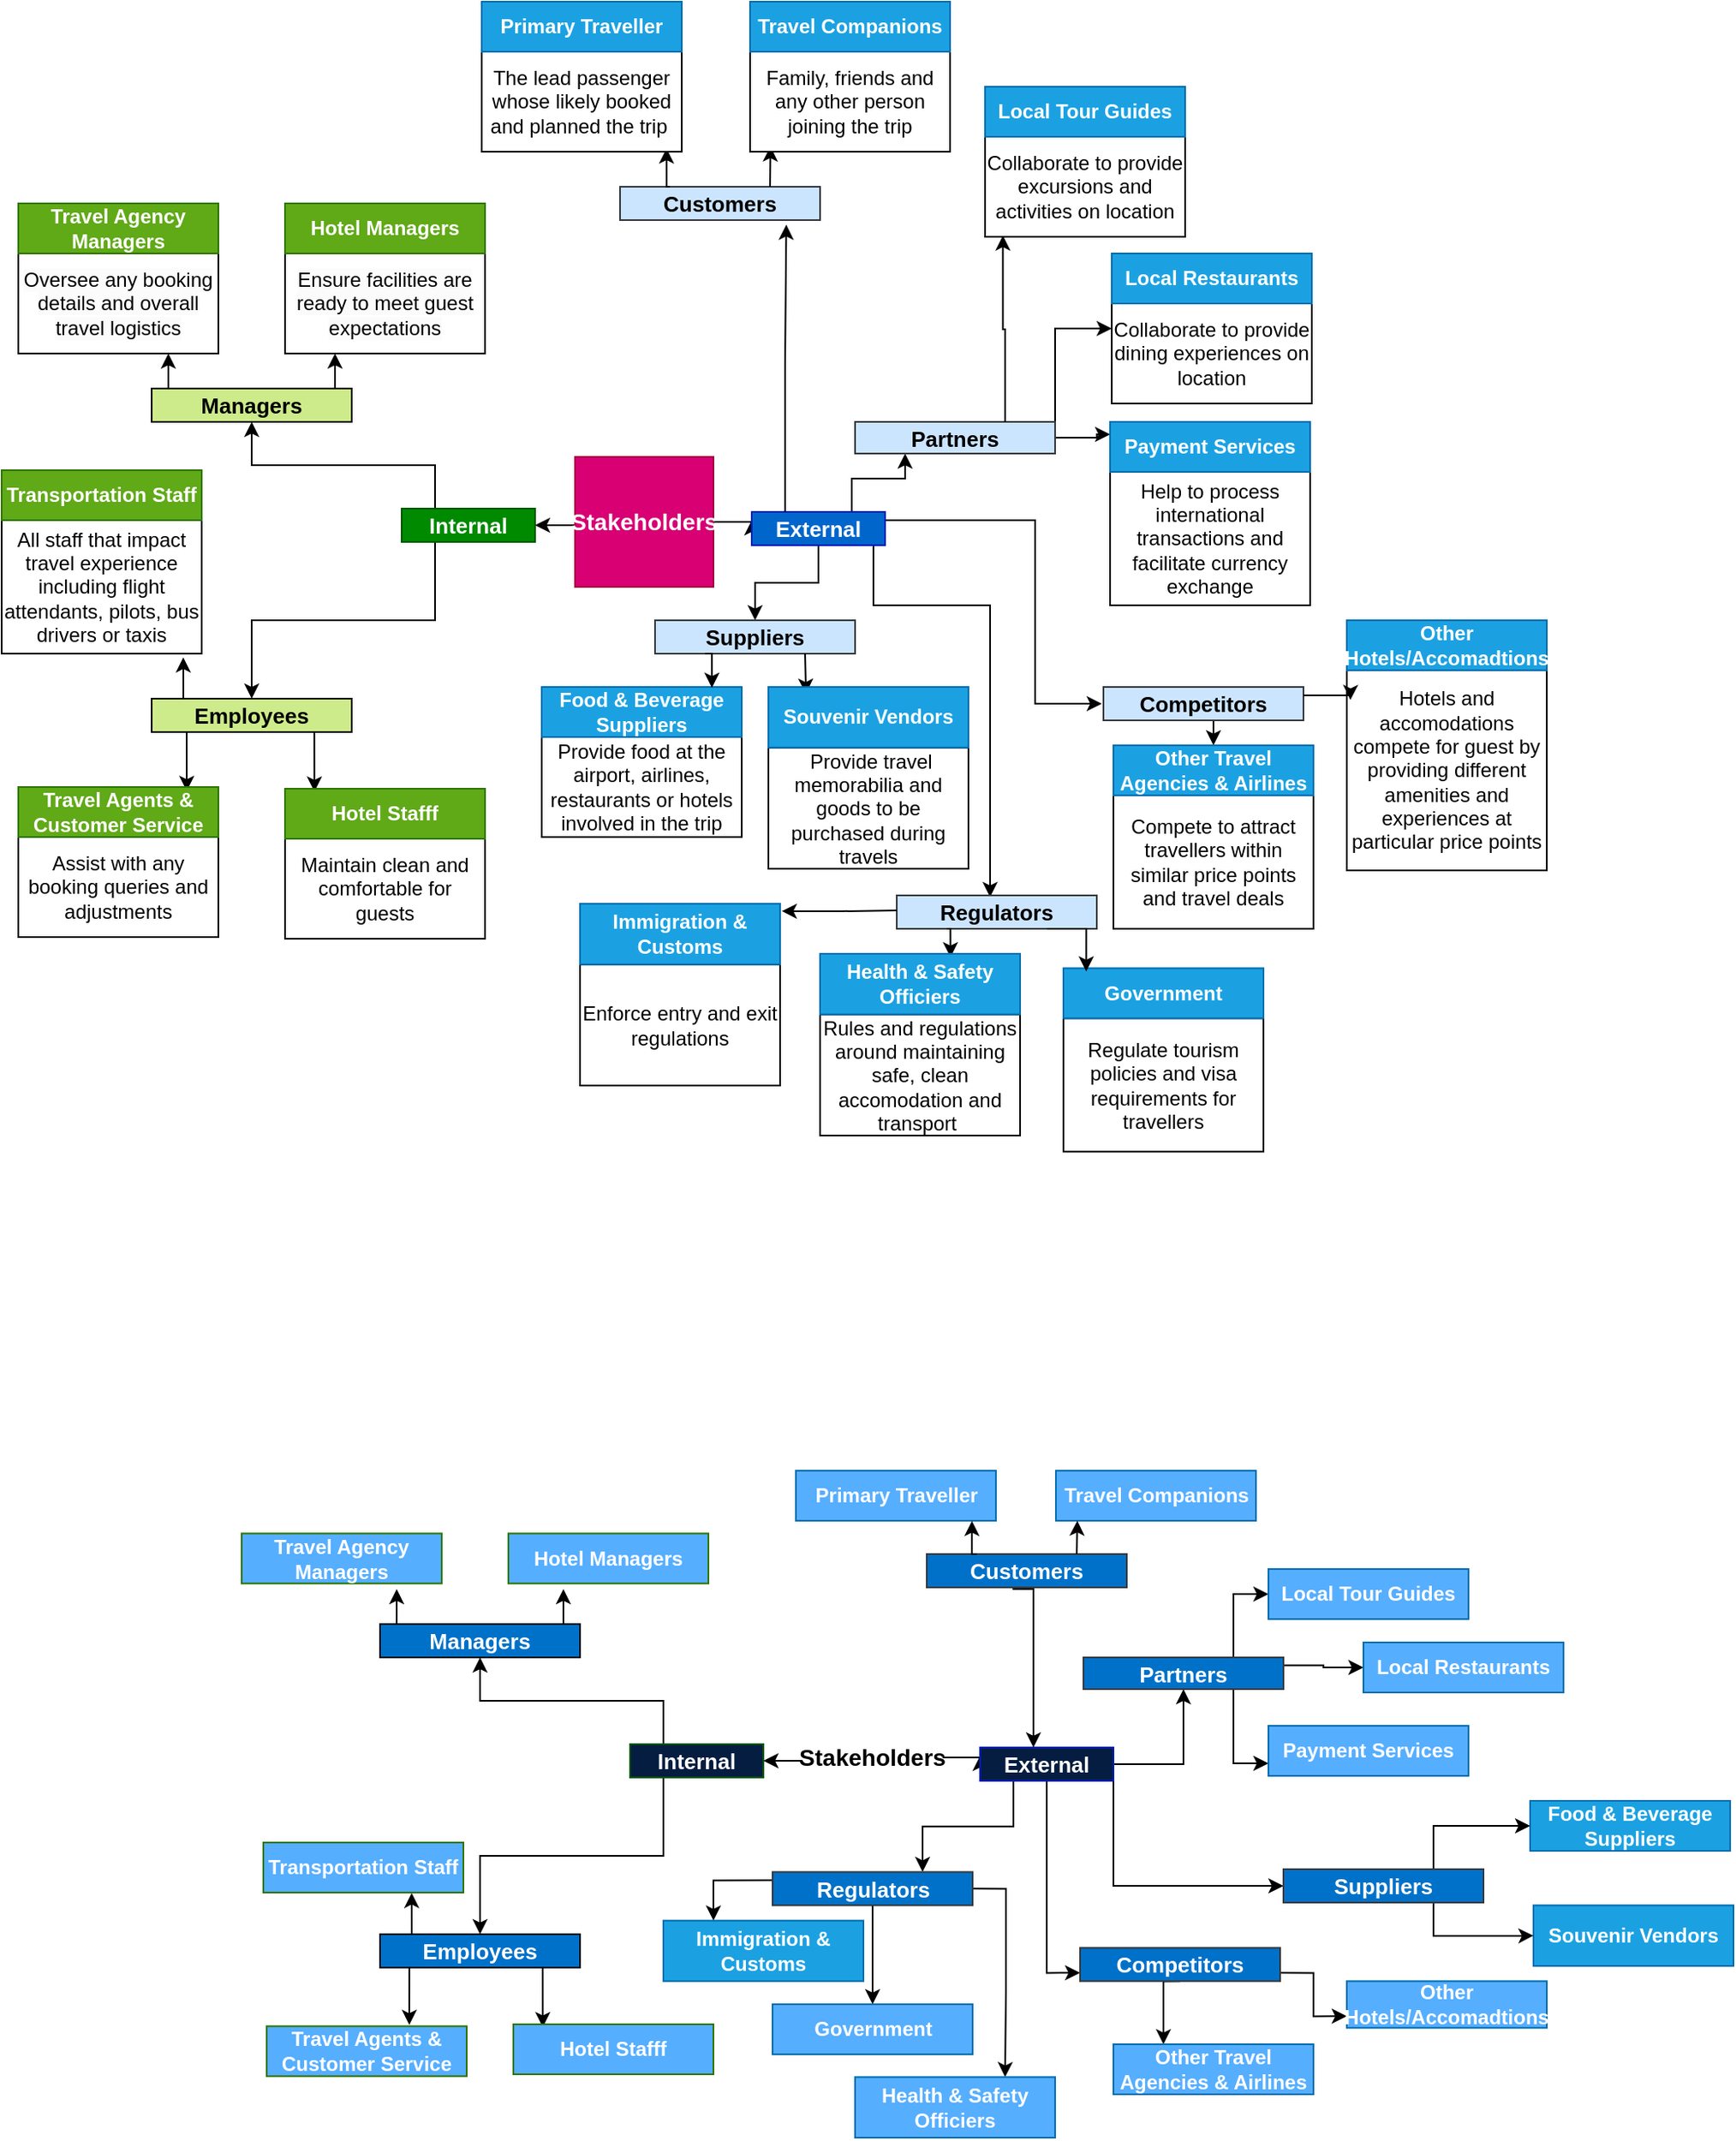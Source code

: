<mxfile version="24.8.4">
  <diagram name="Page-1" id="8YRi8dTUrMT8eqwdldPJ">
    <mxGraphModel dx="1556" dy="877" grid="1" gridSize="10" guides="1" tooltips="1" connect="1" arrows="1" fold="1" page="1" pageScale="1" pageWidth="827" pageHeight="1169" math="0" shadow="0">
      <root>
        <mxCell id="0" />
        <mxCell id="1" parent="0" />
        <mxCell id="P5GfA2-9DteR8ejn-4df-153" style="edgeStyle=orthogonalEdgeStyle;rounded=0;orthogonalLoop=1;jettySize=auto;html=1;exitX=1;exitY=0.5;exitDx=0;exitDy=0;entryX=0;entryY=0.25;entryDx=0;entryDy=0;" edge="1" parent="1" source="P5GfA2-9DteR8ejn-4df-7" target="P5GfA2-9DteR8ejn-4df-44">
          <mxGeometry relative="1" as="geometry" />
        </mxCell>
        <mxCell id="P5GfA2-9DteR8ejn-4df-155" style="edgeStyle=orthogonalEdgeStyle;rounded=0;orthogonalLoop=1;jettySize=auto;html=1;exitX=0;exitY=0.5;exitDx=0;exitDy=0;entryX=1;entryY=0.5;entryDx=0;entryDy=0;" edge="1" parent="1" target="P5GfA2-9DteR8ejn-4df-18">
          <mxGeometry relative="1" as="geometry">
            <mxPoint x="366.0" y="343" as="sourcePoint" />
            <mxPoint x="342" y="345" as="targetPoint" />
          </mxGeometry>
        </mxCell>
        <mxCell id="P5GfA2-9DteR8ejn-4df-7" value="&lt;font style=&quot;font-size: 14px;&quot; color=&quot;#ffffff&quot;&gt;Stakeholders&lt;/font&gt;" style="rounded=0;whiteSpace=wrap;html=1;fillColor=#d80073;fontStyle=1;fontColor=#ffffff;strokeColor=#A50040;" vertex="1" parent="1">
          <mxGeometry x="357" y="302" width="83" height="78" as="geometry" />
        </mxCell>
        <mxCell id="P5GfA2-9DteR8ejn-4df-8" value="&lt;meta charset=&quot;utf-8&quot;&gt;&lt;span style=&quot;color: rgb(0, 0, 0); font-family: Helvetica; font-size: 12px; font-style: normal; font-variant-ligatures: normal; font-variant-caps: normal; font-weight: 400; letter-spacing: normal; orphans: 2; text-align: left; text-indent: 0px; text-transform: none; widows: 2; word-spacing: 0px; -webkit-text-stroke-width: 0px; white-space: normal; background-color: rgb(251, 251, 251); text-decoration-thickness: initial; text-decoration-style: initial; text-decoration-color: initial; display: inline !important; float: none;&quot;&gt;Oversee any booking details and overall travel logistics&lt;/span&gt;" style="rounded=0;whiteSpace=wrap;html=1;" vertex="1" parent="1">
          <mxGeometry x="23" y="180" width="120" height="60" as="geometry" />
        </mxCell>
        <mxCell id="P5GfA2-9DteR8ejn-4df-16" style="edgeStyle=orthogonalEdgeStyle;rounded=0;orthogonalLoop=1;jettySize=auto;html=1;exitX=0.25;exitY=0;exitDx=0;exitDy=0;entryX=0.75;entryY=1;entryDx=0;entryDy=0;" edge="1" parent="1" source="P5GfA2-9DteR8ejn-4df-10" target="P5GfA2-9DteR8ejn-4df-8">
          <mxGeometry relative="1" as="geometry" />
        </mxCell>
        <mxCell id="P5GfA2-9DteR8ejn-4df-17" style="edgeStyle=orthogonalEdgeStyle;rounded=0;orthogonalLoop=1;jettySize=auto;html=1;exitX=0.75;exitY=0;exitDx=0;exitDy=0;entryX=0.25;entryY=1;entryDx=0;entryDy=0;" edge="1" parent="1" source="P5GfA2-9DteR8ejn-4df-10" target="P5GfA2-9DteR8ejn-4df-14">
          <mxGeometry relative="1" as="geometry" />
        </mxCell>
        <mxCell id="P5GfA2-9DteR8ejn-4df-19" style="edgeStyle=orthogonalEdgeStyle;rounded=0;orthogonalLoop=1;jettySize=auto;html=1;exitX=0.25;exitY=0;exitDx=0;exitDy=0;entryX=0.5;entryY=1;entryDx=0;entryDy=0;" edge="1" parent="1" source="P5GfA2-9DteR8ejn-4df-18" target="P5GfA2-9DteR8ejn-4df-10">
          <mxGeometry relative="1" as="geometry" />
        </mxCell>
        <mxCell id="P5GfA2-9DteR8ejn-4df-10" value="Managers" style="rounded=0;whiteSpace=wrap;html=1;fillColor=#cdeb8b;strokeColor=default;fontStyle=1;fontSize=13;" vertex="1" parent="1">
          <mxGeometry x="103" y="261" width="120" height="20" as="geometry" />
        </mxCell>
        <mxCell id="P5GfA2-9DteR8ejn-4df-14" value="&lt;span style=&quot;color: rgb(0, 0, 0); font-family: Helvetica; font-size: 12px; font-style: normal; font-variant-ligatures: normal; font-variant-caps: normal; font-weight: 400; letter-spacing: normal; orphans: 2; text-align: left; text-indent: 0px; text-transform: none; widows: 2; word-spacing: 0px; -webkit-text-stroke-width: 0px; white-space: normal; background-color: rgb(251, 251, 251); text-decoration-thickness: initial; text-decoration-style: initial; text-decoration-color: initial; display: inline !important; float: none;&quot;&gt;Ensure facilities are ready to meet guest expectations&lt;/span&gt;" style="rounded=0;whiteSpace=wrap;html=1;" vertex="1" parent="1">
          <mxGeometry x="183" y="180" width="120" height="60" as="geometry" />
        </mxCell>
        <mxCell id="P5GfA2-9DteR8ejn-4df-22" style="edgeStyle=orthogonalEdgeStyle;rounded=0;orthogonalLoop=1;jettySize=auto;html=1;exitX=0.25;exitY=1;exitDx=0;exitDy=0;entryX=0.5;entryY=0;entryDx=0;entryDy=0;" edge="1" parent="1" source="P5GfA2-9DteR8ejn-4df-18" target="P5GfA2-9DteR8ejn-4df-21">
          <mxGeometry relative="1" as="geometry" />
        </mxCell>
        <mxCell id="P5GfA2-9DteR8ejn-4df-18" value="Internal" style="rounded=0;whiteSpace=wrap;html=1;fillColor=#008a00;fontColor=#ffffff;strokeColor=#005700;fontStyle=1;fontSize=13;" vertex="1" parent="1">
          <mxGeometry x="253" y="333" width="80" height="20" as="geometry" />
        </mxCell>
        <mxCell id="P5GfA2-9DteR8ejn-4df-21" value="Employees" style="rounded=0;whiteSpace=wrap;html=1;fillColor=#cdeb8b;strokeColor=default;fontStyle=1;fontSize=13;" vertex="1" parent="1">
          <mxGeometry x="103" y="447" width="120" height="20" as="geometry" />
        </mxCell>
        <mxCell id="P5GfA2-9DteR8ejn-4df-23" value="&lt;span style=&quot;text-align: left;&quot;&gt;All staff that impact travel experience including flight attendants, pilots, bus drivers or taxis&lt;/span&gt;" style="rounded=0;whiteSpace=wrap;html=1;" vertex="1" parent="1">
          <mxGeometry x="13" y="340" width="120" height="80" as="geometry" />
        </mxCell>
        <mxCell id="P5GfA2-9DteR8ejn-4df-28" style="edgeStyle=orthogonalEdgeStyle;rounded=0;orthogonalLoop=1;jettySize=auto;html=1;exitX=0.25;exitY=0;exitDx=0;exitDy=0;entryX=0.908;entryY=1.028;entryDx=0;entryDy=0;entryPerimeter=0;" edge="1" parent="1" source="P5GfA2-9DteR8ejn-4df-21" target="P5GfA2-9DteR8ejn-4df-23">
          <mxGeometry relative="1" as="geometry" />
        </mxCell>
        <mxCell id="P5GfA2-9DteR8ejn-4df-42" style="edgeStyle=orthogonalEdgeStyle;rounded=0;orthogonalLoop=1;jettySize=auto;html=1;exitX=0.25;exitY=1;exitDx=0;exitDy=0;entryX=0.842;entryY=0.078;entryDx=0;entryDy=0;entryPerimeter=0;" edge="1" parent="1" source="P5GfA2-9DteR8ejn-4df-21" target="P5GfA2-9DteR8ejn-4df-31">
          <mxGeometry relative="1" as="geometry" />
        </mxCell>
        <mxCell id="P5GfA2-9DteR8ejn-4df-89" style="edgeStyle=orthogonalEdgeStyle;rounded=0;orthogonalLoop=1;jettySize=auto;html=1;exitX=0.5;exitY=1;exitDx=0;exitDy=0;entryX=0.5;entryY=0;entryDx=0;entryDy=0;" edge="1" parent="1" source="P5GfA2-9DteR8ejn-4df-44" target="P5GfA2-9DteR8ejn-4df-88">
          <mxGeometry relative="1" as="geometry" />
        </mxCell>
        <mxCell id="P5GfA2-9DteR8ejn-4df-117" style="edgeStyle=orthogonalEdgeStyle;rounded=0;orthogonalLoop=1;jettySize=auto;html=1;exitX=1;exitY=1;exitDx=0;exitDy=0;entryX=0.5;entryY=0;entryDx=0;entryDy=0;" edge="1" parent="1" source="P5GfA2-9DteR8ejn-4df-44">
          <mxGeometry relative="1" as="geometry">
            <mxPoint x="536.0" y="346" as="sourcePoint" />
            <mxPoint x="606.0" y="566" as="targetPoint" />
            <Array as="points">
              <mxPoint x="536" y="355" />
              <mxPoint x="536" y="391" />
              <mxPoint x="606" y="391" />
            </Array>
          </mxGeometry>
        </mxCell>
        <mxCell id="P5GfA2-9DteR8ejn-4df-122" style="edgeStyle=orthogonalEdgeStyle;rounded=0;orthogonalLoop=1;jettySize=auto;html=1;exitX=1;exitY=0.25;exitDx=0;exitDy=0;entryX=0;entryY=0.5;entryDx=0;entryDy=0;" edge="1" parent="1" source="P5GfA2-9DteR8ejn-4df-44">
          <mxGeometry relative="1" as="geometry">
            <mxPoint x="673" y="450" as="targetPoint" />
            <Array as="points">
              <mxPoint x="633" y="340" />
              <mxPoint x="633" y="450" />
            </Array>
          </mxGeometry>
        </mxCell>
        <mxCell id="P5GfA2-9DteR8ejn-4df-137" style="edgeStyle=orthogonalEdgeStyle;rounded=0;orthogonalLoop=1;jettySize=auto;html=1;exitX=0.75;exitY=0;exitDx=0;exitDy=0;entryX=0.25;entryY=1;entryDx=0;entryDy=0;" edge="1" parent="1" source="P5GfA2-9DteR8ejn-4df-44" target="P5GfA2-9DteR8ejn-4df-48">
          <mxGeometry relative="1" as="geometry" />
        </mxCell>
        <mxCell id="P5GfA2-9DteR8ejn-4df-44" value="&lt;b&gt;External&lt;/b&gt;" style="rounded=0;whiteSpace=wrap;html=1;fillColor=#0066CC;fontColor=#ffffff;strokeColor=#001DBC;fontSize=13;" vertex="1" parent="1">
          <mxGeometry x="463" y="335" width="80" height="20" as="geometry" />
        </mxCell>
        <mxCell id="P5GfA2-9DteR8ejn-4df-45" value="Customers" style="rounded=0;whiteSpace=wrap;html=1;fillColor=#cce5ff;strokeColor=#36393d;fontStyle=1;fontSize=13;" vertex="1" parent="1">
          <mxGeometry x="384" y="140" width="120" height="20" as="geometry" />
        </mxCell>
        <mxCell id="P5GfA2-9DteR8ejn-4df-46" style="edgeStyle=orthogonalEdgeStyle;rounded=0;orthogonalLoop=1;jettySize=auto;html=1;exitX=0.75;exitY=1;exitDx=0;exitDy=0;entryX=0.147;entryY=0.057;entryDx=0;entryDy=0;entryPerimeter=0;" edge="1" parent="1" source="P5GfA2-9DteR8ejn-4df-21" target="P5GfA2-9DteR8ejn-4df-41">
          <mxGeometry relative="1" as="geometry" />
        </mxCell>
        <mxCell id="P5GfA2-9DteR8ejn-4df-139" style="edgeStyle=orthogonalEdgeStyle;rounded=0;orthogonalLoop=1;jettySize=auto;html=1;exitX=1;exitY=0;exitDx=0;exitDy=0;entryX=0;entryY=0.25;entryDx=0;entryDy=0;" edge="1" parent="1" source="P5GfA2-9DteR8ejn-4df-48" target="P5GfA2-9DteR8ejn-4df-69">
          <mxGeometry relative="1" as="geometry" />
        </mxCell>
        <mxCell id="P5GfA2-9DteR8ejn-4df-143" style="edgeStyle=orthogonalEdgeStyle;rounded=0;orthogonalLoop=1;jettySize=auto;html=1;exitX=1;exitY=0.5;exitDx=0;exitDy=0;entryX=0;entryY=0.25;entryDx=0;entryDy=0;" edge="1" parent="1" source="P5GfA2-9DteR8ejn-4df-48" target="P5GfA2-9DteR8ejn-4df-73">
          <mxGeometry relative="1" as="geometry">
            <Array as="points">
              <mxPoint x="670" y="291" />
              <mxPoint x="670" y="288" />
            </Array>
          </mxGeometry>
        </mxCell>
        <mxCell id="P5GfA2-9DteR8ejn-4df-48" value="Partners" style="rounded=0;whiteSpace=wrap;html=1;fillColor=#cce5ff;strokeColor=#36393d;fontStyle=1;fontSize=13;" vertex="1" parent="1">
          <mxGeometry x="525" y="281" width="120" height="19" as="geometry" />
        </mxCell>
        <mxCell id="P5GfA2-9DteR8ejn-4df-60" style="edgeStyle=orthogonalEdgeStyle;rounded=0;orthogonalLoop=1;jettySize=auto;html=1;exitX=0.25;exitY=0;exitDx=0;exitDy=0;entryX=0.924;entryY=0.967;entryDx=0;entryDy=0;entryPerimeter=0;" edge="1" parent="1" source="P5GfA2-9DteR8ejn-4df-45" target="P5GfA2-9DteR8ejn-4df-50">
          <mxGeometry relative="1" as="geometry" />
        </mxCell>
        <mxCell id="P5GfA2-9DteR8ejn-4df-62" style="edgeStyle=orthogonalEdgeStyle;rounded=0;orthogonalLoop=1;jettySize=auto;html=1;exitX=0.75;exitY=0;exitDx=0;exitDy=0;entryX=0.102;entryY=0.947;entryDx=0;entryDy=0;entryPerimeter=0;" edge="1" parent="1" source="P5GfA2-9DteR8ejn-4df-45" target="P5GfA2-9DteR8ejn-4df-58">
          <mxGeometry relative="1" as="geometry" />
        </mxCell>
        <mxCell id="P5GfA2-9DteR8ejn-4df-72" value="&lt;div style=&quot;&quot;&gt;&lt;span style=&quot;text-align: left;&quot;&gt;Help to process international transactions and facilitate currency exchange&lt;/span&gt;&lt;br&gt;&lt;/div&gt;" style="rounded=0;whiteSpace=wrap;html=1;align=center;" vertex="1" parent="1">
          <mxGeometry x="678" y="311" width="120" height="80" as="geometry" />
        </mxCell>
        <mxCell id="P5GfA2-9DteR8ejn-4df-73" value="&lt;div style=&quot;&quot;&gt;Payment Services&lt;/div&gt;" style="rounded=0;whiteSpace=wrap;html=1;align=center;fillColor=#1ba1e2;fontColor=#ffffff;strokeColor=#006EAF;fontStyle=1" vertex="1" parent="1">
          <mxGeometry x="678" y="281" width="120" height="30" as="geometry" />
        </mxCell>
        <mxCell id="P5GfA2-9DteR8ejn-4df-86" style="edgeStyle=orthogonalEdgeStyle;rounded=0;orthogonalLoop=1;jettySize=auto;html=1;exitX=0.25;exitY=0;exitDx=0;exitDy=0;entryX=0.831;entryY=1.139;entryDx=0;entryDy=0;entryPerimeter=0;" edge="1" parent="1" source="P5GfA2-9DteR8ejn-4df-44" target="P5GfA2-9DteR8ejn-4df-45">
          <mxGeometry relative="1" as="geometry" />
        </mxCell>
        <mxCell id="P5GfA2-9DteR8ejn-4df-88" value="Suppliers" style="rounded=0;whiteSpace=wrap;html=1;fillColor=#cce5ff;strokeColor=#36393d;fontStyle=1;fontSize=13;" vertex="1" parent="1">
          <mxGeometry x="405" y="400" width="120" height="20" as="geometry" />
        </mxCell>
        <mxCell id="P5GfA2-9DteR8ejn-4df-100" value="Regulators" style="rounded=0;whiteSpace=wrap;html=1;fillColor=#cce5ff;strokeColor=#36393d;fontStyle=1;fontSize=13;" vertex="1" parent="1">
          <mxGeometry x="550" y="565" width="120" height="20" as="geometry" />
        </mxCell>
        <mxCell id="P5GfA2-9DteR8ejn-4df-91" value="&lt;div style=&quot;&quot;&gt;&lt;span style=&quot;text-align: left;&quot;&gt;Provide food at the airport, airlines, restaurants or hotels involved in the trip&lt;/span&gt;&lt;br&gt;&lt;/div&gt;" style="rounded=0;whiteSpace=wrap;html=1;align=center;" vertex="1" parent="1">
          <mxGeometry x="337" y="470" width="120" height="60" as="geometry" />
        </mxCell>
        <mxCell id="P5GfA2-9DteR8ejn-4df-92" value="&lt;div style=&quot;&quot;&gt;Food &amp;amp; Beverage Suppliers&lt;/div&gt;" style="rounded=0;whiteSpace=wrap;html=1;align=center;fillColor=#1ba1e2;fontColor=#ffffff;strokeColor=#006EAF;fontStyle=1" vertex="1" parent="1">
          <mxGeometry x="337" y="440" width="120" height="30" as="geometry" />
        </mxCell>
        <mxCell id="P5GfA2-9DteR8ejn-4df-114" style="edgeStyle=orthogonalEdgeStyle;rounded=0;orthogonalLoop=1;jettySize=auto;html=1;exitX=0.75;exitY=1;exitDx=0;exitDy=0;entryX=0.188;entryY=0.111;entryDx=0;entryDy=0;entryPerimeter=0;" edge="1" parent="1" source="P5GfA2-9DteR8ejn-4df-88" target="P5GfA2-9DteR8ejn-4df-97">
          <mxGeometry relative="1" as="geometry" />
        </mxCell>
        <mxCell id="P5GfA2-9DteR8ejn-4df-115" style="edgeStyle=orthogonalEdgeStyle;rounded=0;orthogonalLoop=1;jettySize=auto;html=1;exitX=0.25;exitY=1;exitDx=0;exitDy=0;entryX=0.851;entryY=0.016;entryDx=0;entryDy=0;entryPerimeter=0;" edge="1" parent="1" source="P5GfA2-9DteR8ejn-4df-88" target="P5GfA2-9DteR8ejn-4df-92">
          <mxGeometry relative="1" as="geometry" />
        </mxCell>
        <mxCell id="P5GfA2-9DteR8ejn-4df-146" style="edgeStyle=orthogonalEdgeStyle;rounded=0;orthogonalLoop=1;jettySize=auto;html=1;exitX=0.5;exitY=1;exitDx=0;exitDy=0;entryX=0.5;entryY=0;entryDx=0;entryDy=0;" edge="1" parent="1" source="P5GfA2-9DteR8ejn-4df-119" target="P5GfA2-9DteR8ejn-4df-131">
          <mxGeometry relative="1" as="geometry" />
        </mxCell>
        <mxCell id="P5GfA2-9DteR8ejn-4df-119" value="Competitors" style="rounded=0;whiteSpace=wrap;html=1;fillColor=#cce5ff;strokeColor=#36393d;fontStyle=1;fontSize=13;" vertex="1" parent="1">
          <mxGeometry x="674" y="440" width="120" height="20" as="geometry" />
        </mxCell>
        <mxCell id="P5GfA2-9DteR8ejn-4df-128" value="Hotels and accomodations compete for guest by providing different amenities and experiences at particular price points" style="rounded=0;whiteSpace=wrap;html=1;align=center;" vertex="1" parent="1">
          <mxGeometry x="820" y="430" width="120" height="120" as="geometry" />
        </mxCell>
        <mxCell id="P5GfA2-9DteR8ejn-4df-129" value="&lt;div style=&quot;&quot;&gt;Other Hotels/Accomadtions&lt;/div&gt;" style="rounded=0;whiteSpace=wrap;html=1;align=center;fillColor=#1ba1e2;fontColor=#ffffff;strokeColor=#006EAF;fontStyle=1" vertex="1" parent="1">
          <mxGeometry x="820" y="400" width="120" height="30" as="geometry" />
        </mxCell>
        <mxCell id="P5GfA2-9DteR8ejn-4df-133" value="&lt;div style=&quot;&quot;&gt;&lt;span style=&quot;text-align: left;&quot;&gt;Regulate tourism policies and visa requirements for travellers&lt;/span&gt;&lt;br&gt;&lt;/div&gt;" style="rounded=0;whiteSpace=wrap;html=1;align=center;" vertex="1" parent="1">
          <mxGeometry x="650" y="638.67" width="120" height="80" as="geometry" />
        </mxCell>
        <mxCell id="P5GfA2-9DteR8ejn-4df-134" value="&lt;div style=&quot;&quot;&gt;Government&lt;/div&gt;" style="rounded=0;whiteSpace=wrap;html=1;align=center;fillColor=#1ba1e2;fontColor=#ffffff;strokeColor=#006EAF;fontStyle=1" vertex="1" parent="1">
          <mxGeometry x="650" y="608.67" width="120" height="30" as="geometry" />
        </mxCell>
        <mxCell id="P5GfA2-9DteR8ejn-4df-138" style="edgeStyle=orthogonalEdgeStyle;rounded=0;orthogonalLoop=1;jettySize=auto;html=1;exitX=0.75;exitY=0;exitDx=0;exitDy=0;entryX=0.089;entryY=0.987;entryDx=0;entryDy=0;entryPerimeter=0;" edge="1" parent="1" source="P5GfA2-9DteR8ejn-4df-48" target="P5GfA2-9DteR8ejn-4df-66">
          <mxGeometry relative="1" as="geometry" />
        </mxCell>
        <mxCell id="P5GfA2-9DteR8ejn-4df-145" style="edgeStyle=orthogonalEdgeStyle;rounded=0;orthogonalLoop=1;jettySize=auto;html=1;exitX=1;exitY=0.25;exitDx=0;exitDy=0;entryX=0.018;entryY=0.148;entryDx=0;entryDy=0;entryPerimeter=0;" edge="1" parent="1" source="P5GfA2-9DteR8ejn-4df-119" target="P5GfA2-9DteR8ejn-4df-128">
          <mxGeometry relative="1" as="geometry" />
        </mxCell>
        <mxCell id="P5GfA2-9DteR8ejn-4df-147" style="edgeStyle=orthogonalEdgeStyle;rounded=0;orthogonalLoop=1;jettySize=auto;html=1;exitX=0.25;exitY=1;exitDx=0;exitDy=0;entryX=0.652;entryY=0.057;entryDx=0;entryDy=0;entryPerimeter=0;" edge="1" parent="1" source="P5GfA2-9DteR8ejn-4df-100" target="P5GfA2-9DteR8ejn-4df-110">
          <mxGeometry relative="1" as="geometry" />
        </mxCell>
        <mxCell id="P5GfA2-9DteR8ejn-4df-148" style="edgeStyle=orthogonalEdgeStyle;rounded=0;orthogonalLoop=1;jettySize=auto;html=1;entryX=0.917;entryY=0.122;entryDx=0;entryDy=0;entryPerimeter=0;" edge="1" parent="1">
          <mxGeometry relative="1" as="geometry">
            <mxPoint x="550" y="574" as="sourcePoint" />
            <mxPoint x="481.04" y="574.433" as="targetPoint" />
          </mxGeometry>
        </mxCell>
        <mxCell id="P5GfA2-9DteR8ejn-4df-149" style="edgeStyle=orthogonalEdgeStyle;rounded=0;orthogonalLoop=1;jettySize=auto;html=1;exitX=0.75;exitY=1;exitDx=0;exitDy=0;entryX=0.114;entryY=0.065;entryDx=0;entryDy=0;entryPerimeter=0;" edge="1" parent="1" source="P5GfA2-9DteR8ejn-4df-100" target="P5GfA2-9DteR8ejn-4df-134">
          <mxGeometry relative="1" as="geometry" />
        </mxCell>
        <mxCell id="P5GfA2-9DteR8ejn-4df-152" value="" style="group;movable=1;resizable=1;rotatable=1;deletable=1;editable=1;locked=0;connectable=1;" vertex="1" connectable="0" parent="1">
          <mxGeometry x="13" y="150" width="290" height="440" as="geometry" />
        </mxCell>
        <mxCell id="P5GfA2-9DteR8ejn-4df-12" value="&lt;span style=&quot;text-align: left;&quot;&gt;Travel Agency Managers&lt;/span&gt;" style="rounded=0;whiteSpace=wrap;html=1;fillColor=#60a917;fontColor=#ffffff;strokeColor=#2D7600;fontStyle=1" vertex="1" parent="P5GfA2-9DteR8ejn-4df-152">
          <mxGeometry x="10" width="120" height="30" as="geometry" />
        </mxCell>
        <mxCell id="P5GfA2-9DteR8ejn-4df-15" value="Hotel Managers" style="rounded=0;whiteSpace=wrap;html=1;fillColor=#60a917;fontColor=#ffffff;strokeColor=#2D7600;fontStyle=1" vertex="1" parent="P5GfA2-9DteR8ejn-4df-152">
          <mxGeometry x="170" width="120" height="30" as="geometry" />
        </mxCell>
        <mxCell id="P5GfA2-9DteR8ejn-4df-24" value="&lt;div style=&quot;text-align: left;&quot;&gt;Transportation Staff&lt;/div&gt;" style="rounded=0;whiteSpace=wrap;html=1;fillColor=#60a917;fontColor=#ffffff;strokeColor=#2D7600;fontStyle=1" vertex="1" parent="P5GfA2-9DteR8ejn-4df-152">
          <mxGeometry y="160" width="120" height="30" as="geometry" />
        </mxCell>
        <mxCell id="P5GfA2-9DteR8ejn-4df-38" value="" style="group;fontStyle=1" vertex="1" connectable="0" parent="P5GfA2-9DteR8ejn-4df-152">
          <mxGeometry x="10" y="350" width="120" height="90" as="geometry" />
        </mxCell>
        <mxCell id="P5GfA2-9DteR8ejn-4df-30" value="&lt;span style=&quot;text-align: left;&quot;&gt;Assist with any booking queries and adjustments&lt;/span&gt;" style="rounded=0;whiteSpace=wrap;html=1;" vertex="1" parent="P5GfA2-9DteR8ejn-4df-38">
          <mxGeometry y="30" width="120" height="60" as="geometry" />
        </mxCell>
        <mxCell id="P5GfA2-9DteR8ejn-4df-31" value="&lt;div style=&quot;&quot;&gt;Travel Agents &amp;amp; Customer Service&lt;/div&gt;" style="rounded=0;whiteSpace=wrap;html=1;align=center;fillColor=#60a917;fontColor=#ffffff;strokeColor=#2D7600;fontStyle=1" vertex="1" parent="P5GfA2-9DteR8ejn-4df-38">
          <mxGeometry width="120" height="30" as="geometry" />
        </mxCell>
        <mxCell id="P5GfA2-9DteR8ejn-4df-50" value="&lt;div style=&quot;&quot;&gt;&lt;span style=&quot;background-color: initial; font-size: 12px;&quot;&gt;The lead passenger whose likely booked and planned the trip&amp;nbsp;&lt;/span&gt;&lt;/div&gt;" style="rounded=0;whiteSpace=wrap;html=1;align=center;" vertex="1" parent="1">
          <mxGeometry x="301" y="59" width="120" height="60" as="geometry" />
        </mxCell>
        <mxCell id="P5GfA2-9DteR8ejn-4df-51" value="&lt;div style=&quot;&quot;&gt;Primary Traveller&lt;/div&gt;" style="rounded=0;whiteSpace=wrap;html=1;align=center;fillColor=#1ba1e2;fontColor=#ffffff;strokeColor=#006EAF;fontStyle=1" vertex="1" parent="1">
          <mxGeometry x="301" y="29" width="120" height="30" as="geometry" />
        </mxCell>
        <mxCell id="P5GfA2-9DteR8ejn-4df-58" value="&lt;div style=&quot;&quot;&gt;&lt;span style=&quot;background-color: initial; font-size: 12px;&quot;&gt;Family, friends and any other person joining the trip&lt;/span&gt;&lt;/div&gt;" style="rounded=0;whiteSpace=wrap;html=1;align=center;" vertex="1" parent="1">
          <mxGeometry x="462" y="59" width="120" height="60" as="geometry" />
        </mxCell>
        <mxCell id="P5GfA2-9DteR8ejn-4df-59" value="&lt;div style=&quot;&quot;&gt;Travel Companions&lt;/div&gt;" style="rounded=0;whiteSpace=wrap;html=1;align=center;fillColor=#1ba1e2;fontColor=#ffffff;strokeColor=#006EAF;fontStyle=1" vertex="1" parent="1">
          <mxGeometry x="462" y="29" width="120" height="30" as="geometry" />
        </mxCell>
        <mxCell id="P5GfA2-9DteR8ejn-4df-66" value="&lt;div style=&quot;&quot;&gt;&lt;span style=&quot;text-align: left;&quot;&gt;Collaborate to provide excursions and activities on location&lt;/span&gt;&lt;br&gt;&lt;/div&gt;" style="rounded=0;whiteSpace=wrap;html=1;align=center;" vertex="1" parent="1">
          <mxGeometry x="603" y="110" width="120" height="60" as="geometry" />
        </mxCell>
        <mxCell id="P5GfA2-9DteR8ejn-4df-67" value="&lt;div style=&quot;&quot;&gt;Local Tour Guides&lt;/div&gt;" style="rounded=0;whiteSpace=wrap;html=1;align=center;fillColor=#1ba1e2;fontColor=#ffffff;strokeColor=#006EAF;fontStyle=1" vertex="1" parent="1">
          <mxGeometry x="603" y="80" width="120" height="30" as="geometry" />
        </mxCell>
        <mxCell id="P5GfA2-9DteR8ejn-4df-69" value="&lt;div style=&quot;&quot;&gt;&lt;span style=&quot;text-align: left;&quot;&gt;Collaborate to provide dining experiences on location&lt;/span&gt;&lt;br&gt;&lt;/div&gt;" style="rounded=0;whiteSpace=wrap;html=1;align=center;" vertex="1" parent="1">
          <mxGeometry x="679" y="210" width="120" height="60" as="geometry" />
        </mxCell>
        <mxCell id="P5GfA2-9DteR8ejn-4df-70" value="&lt;div style=&quot;&quot;&gt;Local Restaurants&lt;/div&gt;" style="rounded=0;whiteSpace=wrap;html=1;align=center;fillColor=#1ba1e2;fontColor=#ffffff;strokeColor=#006EAF;fontStyle=1" vertex="1" parent="1">
          <mxGeometry x="679" y="180" width="120" height="30" as="geometry" />
        </mxCell>
        <mxCell id="P5GfA2-9DteR8ejn-4df-130" value="&lt;div style=&quot;&quot;&gt;&lt;span style=&quot;text-align: left;&quot;&gt;Compete to attract travellers within similar price points and travel deals&lt;/span&gt;&lt;br&gt;&lt;/div&gt;" style="rounded=0;whiteSpace=wrap;html=1;align=center;" vertex="1" parent="1">
          <mxGeometry x="680" y="505" width="120" height="80" as="geometry" />
        </mxCell>
        <mxCell id="P5GfA2-9DteR8ejn-4df-131" value="&lt;div style=&quot;&quot;&gt;Other Travel Agencies &amp;amp; Airlines&lt;/div&gt;" style="rounded=0;whiteSpace=wrap;html=1;align=center;fillColor=#1ba1e2;fontColor=#ffffff;strokeColor=#006EAF;fontStyle=1" vertex="1" parent="1">
          <mxGeometry x="680" y="475" width="120" height="30" as="geometry" />
        </mxCell>
        <mxCell id="P5GfA2-9DteR8ejn-4df-109" value="&lt;div style=&quot;&quot;&gt;Rules and regulations around maintaining safe, clean accomodation and transport&amp;nbsp;&lt;/div&gt;" style="rounded=0;whiteSpace=wrap;html=1;align=center;" vertex="1" parent="1">
          <mxGeometry x="504" y="636.333" width="120" height="72.667" as="geometry" />
        </mxCell>
        <mxCell id="P5GfA2-9DteR8ejn-4df-110" value="&lt;div style=&quot;&quot;&gt;Health &amp;amp; Safety Officiers&lt;/div&gt;" style="rounded=0;whiteSpace=wrap;html=1;align=center;fillColor=#1ba1e2;fontColor=#ffffff;strokeColor=#006EAF;fontStyle=1" vertex="1" parent="1">
          <mxGeometry x="504" y="600" width="120" height="36.333" as="geometry" />
        </mxCell>
        <mxCell id="P5GfA2-9DteR8ejn-4df-103" value="" style="group" vertex="1" connectable="0" parent="1">
          <mxGeometry x="360" y="570" width="120" height="109" as="geometry" />
        </mxCell>
        <mxCell id="P5GfA2-9DteR8ejn-4df-104" value="&lt;div style=&quot;&quot;&gt;&lt;span style=&quot;text-align: left;&quot;&gt;Enforce entry and exit regulations&lt;/span&gt;&lt;br&gt;&lt;/div&gt;" style="rounded=0;whiteSpace=wrap;html=1;align=center;" vertex="1" parent="P5GfA2-9DteR8ejn-4df-103">
          <mxGeometry y="36.333" width="120" height="72.667" as="geometry" />
        </mxCell>
        <mxCell id="P5GfA2-9DteR8ejn-4df-105" value="&lt;div style=&quot;&quot;&gt;Immigration &amp;amp; Customs&lt;/div&gt;" style="rounded=0;whiteSpace=wrap;html=1;align=center;fillColor=#1ba1e2;fontColor=#ffffff;strokeColor=#006EAF;fontStyle=1" vertex="1" parent="1">
          <mxGeometry x="360" y="570" width="120" height="36.333" as="geometry" />
        </mxCell>
        <mxCell id="P5GfA2-9DteR8ejn-4df-123" style="edgeStyle=orthogonalEdgeStyle;rounded=0;orthogonalLoop=1;jettySize=auto;html=1;exitX=0.5;exitY=1;exitDx=0;exitDy=0;" edge="1" parent="1" source="P5GfA2-9DteR8ejn-4df-105" target="P5GfA2-9DteR8ejn-4df-105">
          <mxGeometry relative="1" as="geometry" />
        </mxCell>
        <mxCell id="P5GfA2-9DteR8ejn-4df-96" value="&lt;div style=&quot;&quot;&gt;&lt;span style=&quot;text-align: left;&quot;&gt;&amp;nbsp;Provide travel memorabilia and goods to be purchased during travels&lt;/span&gt;&lt;br&gt;&lt;/div&gt;" style="rounded=0;whiteSpace=wrap;html=1;align=center;" vertex="1" parent="1">
          <mxGeometry x="473" y="476.333" width="120" height="72.667" as="geometry" />
        </mxCell>
        <mxCell id="P5GfA2-9DteR8ejn-4df-97" value="&lt;div style=&quot;&quot;&gt;Souvenir Vendors&lt;/div&gt;" style="rounded=0;whiteSpace=wrap;html=1;align=center;fillColor=#1ba1e2;fontColor=#ffffff;strokeColor=#006EAF;fontStyle=1" vertex="1" parent="1">
          <mxGeometry x="473" y="440" width="120" height="36.333" as="geometry" />
        </mxCell>
        <mxCell id="P5GfA2-9DteR8ejn-4df-40" value="&lt;span style=&quot;text-align: left;&quot;&gt;Maintain clean and comfortable for guests&lt;/span&gt;" style="rounded=0;whiteSpace=wrap;html=1;" vertex="1" parent="1">
          <mxGeometry x="183" y="531" width="120" height="60" as="geometry" />
        </mxCell>
        <mxCell id="P5GfA2-9DteR8ejn-4df-41" value="&lt;div style=&quot;&quot;&gt;Hotel Stafff&lt;/div&gt;" style="rounded=0;whiteSpace=wrap;html=1;align=center;fillColor=#60a917;fontColor=#ffffff;strokeColor=#2D7600;fontStyle=1" vertex="1" parent="1">
          <mxGeometry x="183" y="501" width="120" height="30" as="geometry" />
        </mxCell>
        <mxCell id="P5GfA2-9DteR8ejn-4df-156" style="edgeStyle=orthogonalEdgeStyle;rounded=0;orthogonalLoop=1;jettySize=auto;html=1;exitX=1;exitY=0.5;exitDx=0;exitDy=0;entryX=0;entryY=0.25;entryDx=0;entryDy=0;" edge="1" parent="1" source="P5GfA2-9DteR8ejn-4df-158" target="P5GfA2-9DteR8ejn-4df-175">
          <mxGeometry relative="1" as="geometry" />
        </mxCell>
        <mxCell id="P5GfA2-9DteR8ejn-4df-157" style="edgeStyle=orthogonalEdgeStyle;rounded=0;orthogonalLoop=1;jettySize=auto;html=1;exitX=0;exitY=0.5;exitDx=0;exitDy=0;entryX=1;entryY=0.5;entryDx=0;entryDy=0;" edge="1" parent="1" target="P5GfA2-9DteR8ejn-4df-166">
          <mxGeometry relative="1" as="geometry">
            <mxPoint x="503.0" y="1084" as="sourcePoint" />
            <mxPoint x="479" y="1086" as="targetPoint" />
          </mxGeometry>
        </mxCell>
        <mxCell id="P5GfA2-9DteR8ejn-4df-158" value="&lt;font style=&quot;font-size: 14px;&quot;&gt;Stakeholders&lt;/font&gt;" style="rounded=0;whiteSpace=wrap;html=1;fontStyle=1;fillColor=#FFFFFF;strokeColor=#FFFFFF;movable=1;resizable=1;rotatable=1;deletable=1;editable=1;locked=0;connectable=1;" vertex="1" parent="1">
          <mxGeometry x="494" y="1043" width="83" height="78" as="geometry" />
        </mxCell>
        <mxCell id="P5GfA2-9DteR8ejn-4df-160" style="edgeStyle=orthogonalEdgeStyle;rounded=0;orthogonalLoop=1;jettySize=auto;html=1;exitX=0.25;exitY=0;exitDx=0;exitDy=0;entryX=0.75;entryY=1;entryDx=0;entryDy=0;" edge="1" parent="1" source="P5GfA2-9DteR8ejn-4df-163">
          <mxGeometry relative="1" as="geometry">
            <mxPoint x="250" y="981" as="targetPoint" />
          </mxGeometry>
        </mxCell>
        <mxCell id="P5GfA2-9DteR8ejn-4df-161" style="edgeStyle=orthogonalEdgeStyle;rounded=0;orthogonalLoop=1;jettySize=auto;html=1;exitX=0.75;exitY=0;exitDx=0;exitDy=0;entryX=0.25;entryY=1;entryDx=0;entryDy=0;" edge="1" parent="1" source="P5GfA2-9DteR8ejn-4df-163">
          <mxGeometry relative="1" as="geometry">
            <mxPoint x="350" y="981" as="targetPoint" />
          </mxGeometry>
        </mxCell>
        <mxCell id="P5GfA2-9DteR8ejn-4df-162" style="edgeStyle=orthogonalEdgeStyle;rounded=0;orthogonalLoop=1;jettySize=auto;html=1;exitX=0.25;exitY=0;exitDx=0;exitDy=0;entryX=0.5;entryY=1;entryDx=0;entryDy=0;" edge="1" parent="1" source="P5GfA2-9DteR8ejn-4df-166" target="P5GfA2-9DteR8ejn-4df-163">
          <mxGeometry relative="1" as="geometry" />
        </mxCell>
        <mxCell id="P5GfA2-9DteR8ejn-4df-163" value="Managers" style="rounded=0;whiteSpace=wrap;html=1;fillColor=#0071C9;strokeColor=default;fontStyle=1;fontSize=13;fontColor=#FFFFFF;" vertex="1" parent="1">
          <mxGeometry x="240" y="1002" width="120" height="20" as="geometry" />
        </mxCell>
        <mxCell id="P5GfA2-9DteR8ejn-4df-165" style="edgeStyle=orthogonalEdgeStyle;rounded=0;orthogonalLoop=1;jettySize=auto;html=1;exitX=0.25;exitY=1;exitDx=0;exitDy=0;entryX=0.5;entryY=0;entryDx=0;entryDy=0;" edge="1" parent="1" source="P5GfA2-9DteR8ejn-4df-166" target="P5GfA2-9DteR8ejn-4df-167">
          <mxGeometry relative="1" as="geometry" />
        </mxCell>
        <mxCell id="P5GfA2-9DteR8ejn-4df-166" value="Internal" style="rounded=0;whiteSpace=wrap;html=1;fillColor=#051D40;fontColor=#ffffff;strokeColor=#005700;fontStyle=1;fontSize=13;" vertex="1" parent="1">
          <mxGeometry x="390" y="1074" width="80" height="20" as="geometry" />
        </mxCell>
        <mxCell id="P5GfA2-9DteR8ejn-4df-167" value="Employees" style="rounded=0;whiteSpace=wrap;html=1;fillColor=#0071C9;strokeColor=default;fontStyle=1;fontSize=13;fontColor=#FFFFFF;" vertex="1" parent="1">
          <mxGeometry x="240" y="1188" width="120" height="20" as="geometry" />
        </mxCell>
        <mxCell id="P5GfA2-9DteR8ejn-4df-169" style="edgeStyle=orthogonalEdgeStyle;rounded=0;orthogonalLoop=1;jettySize=auto;html=1;exitX=0.25;exitY=0;exitDx=0;exitDy=0;entryX=0.908;entryY=1.028;entryDx=0;entryDy=0;entryPerimeter=0;" edge="1" parent="1" source="P5GfA2-9DteR8ejn-4df-167">
          <mxGeometry relative="1" as="geometry">
            <mxPoint x="258.96" y="1163.24" as="targetPoint" />
          </mxGeometry>
        </mxCell>
        <mxCell id="P5GfA2-9DteR8ejn-4df-245" style="edgeStyle=orthogonalEdgeStyle;rounded=0;orthogonalLoop=1;jettySize=auto;html=1;exitX=1;exitY=0.5;exitDx=0;exitDy=0;entryX=0.5;entryY=1;entryDx=0;entryDy=0;" edge="1" parent="1" source="P5GfA2-9DteR8ejn-4df-175" target="P5GfA2-9DteR8ejn-4df-180">
          <mxGeometry relative="1" as="geometry" />
        </mxCell>
        <mxCell id="P5GfA2-9DteR8ejn-4df-275" style="edgeStyle=orthogonalEdgeStyle;rounded=0;orthogonalLoop=1;jettySize=auto;html=1;exitX=1;exitY=1;exitDx=0;exitDy=0;entryX=0;entryY=0.5;entryDx=0;entryDy=0;" edge="1" parent="1" source="P5GfA2-9DteR8ejn-4df-175" target="P5GfA2-9DteR8ejn-4df-261">
          <mxGeometry relative="1" as="geometry" />
        </mxCell>
        <mxCell id="P5GfA2-9DteR8ejn-4df-277" style="edgeStyle=orthogonalEdgeStyle;rounded=0;orthogonalLoop=1;jettySize=auto;html=1;exitX=0.25;exitY=1;exitDx=0;exitDy=0;entryX=0.75;entryY=0;entryDx=0;entryDy=0;" edge="1" parent="1" source="P5GfA2-9DteR8ejn-4df-175" target="P5GfA2-9DteR8ejn-4df-187">
          <mxGeometry relative="1" as="geometry" />
        </mxCell>
        <mxCell id="P5GfA2-9DteR8ejn-4df-284" style="edgeStyle=orthogonalEdgeStyle;rounded=0;orthogonalLoop=1;jettySize=auto;html=1;exitX=0.5;exitY=1;exitDx=0;exitDy=0;entryX=0;entryY=0.75;entryDx=0;entryDy=0;" edge="1" parent="1" source="P5GfA2-9DteR8ejn-4df-175" target="P5GfA2-9DteR8ejn-4df-193">
          <mxGeometry relative="1" as="geometry" />
        </mxCell>
        <mxCell id="P5GfA2-9DteR8ejn-4df-175" value="&lt;b&gt;External&lt;/b&gt;" style="rounded=0;whiteSpace=wrap;html=1;fillColor=#051D40;fontColor=#ffffff;strokeColor=#001DBC;fontSize=13;" vertex="1" parent="1">
          <mxGeometry x="600" y="1076" width="80" height="20" as="geometry" />
        </mxCell>
        <mxCell id="P5GfA2-9DteR8ejn-4df-246" style="edgeStyle=orthogonalEdgeStyle;rounded=0;orthogonalLoop=1;jettySize=auto;html=1;exitX=0.5;exitY=1;exitDx=0;exitDy=0;entryX=0.5;entryY=0;entryDx=0;entryDy=0;" edge="1" parent="1">
          <mxGeometry relative="1" as="geometry">
            <mxPoint x="620" y="980" as="sourcePoint" />
            <mxPoint x="632.0" y="1076" as="targetPoint" />
            <Array as="points">
              <mxPoint x="632" y="981" />
            </Array>
          </mxGeometry>
        </mxCell>
        <mxCell id="P5GfA2-9DteR8ejn-4df-176" value="Customers" style="rounded=0;whiteSpace=wrap;html=1;fillColor=#0071C9;strokeColor=#36393d;fontStyle=1;fontSize=13;fontColor=#FFFFFF;" vertex="1" parent="1">
          <mxGeometry x="568" y="960" width="120" height="20" as="geometry" />
        </mxCell>
        <mxCell id="P5GfA2-9DteR8ejn-4df-177" style="edgeStyle=orthogonalEdgeStyle;rounded=0;orthogonalLoop=1;jettySize=auto;html=1;exitX=0.75;exitY=1;exitDx=0;exitDy=0;entryX=0.147;entryY=0.057;entryDx=0;entryDy=0;entryPerimeter=0;" edge="1" parent="1" source="P5GfA2-9DteR8ejn-4df-167" target="P5GfA2-9DteR8ejn-4df-223">
          <mxGeometry relative="1" as="geometry" />
        </mxCell>
        <mxCell id="P5GfA2-9DteR8ejn-4df-244" style="edgeStyle=orthogonalEdgeStyle;rounded=0;orthogonalLoop=1;jettySize=auto;html=1;exitX=0.75;exitY=1;exitDx=0;exitDy=0;entryX=0;entryY=0.75;entryDx=0;entryDy=0;" edge="1" parent="1" source="P5GfA2-9DteR8ejn-4df-180" target="P5GfA2-9DteR8ejn-4df-184">
          <mxGeometry relative="1" as="geometry" />
        </mxCell>
        <mxCell id="P5GfA2-9DteR8ejn-4df-264" style="edgeStyle=orthogonalEdgeStyle;rounded=0;orthogonalLoop=1;jettySize=auto;html=1;exitX=0.75;exitY=0;exitDx=0;exitDy=0;entryX=0;entryY=0.5;entryDx=0;entryDy=0;" edge="1" parent="1" source="P5GfA2-9DteR8ejn-4df-180" target="P5GfA2-9DteR8ejn-4df-212">
          <mxGeometry relative="1" as="geometry" />
        </mxCell>
        <mxCell id="P5GfA2-9DteR8ejn-4df-274" style="edgeStyle=orthogonalEdgeStyle;rounded=0;orthogonalLoop=1;jettySize=auto;html=1;exitX=1;exitY=0.25;exitDx=0;exitDy=0;entryX=0;entryY=0.5;entryDx=0;entryDy=0;" edge="1" parent="1" source="P5GfA2-9DteR8ejn-4df-180" target="P5GfA2-9DteR8ejn-4df-214">
          <mxGeometry relative="1" as="geometry" />
        </mxCell>
        <mxCell id="P5GfA2-9DteR8ejn-4df-180" value="Partners" style="rounded=0;whiteSpace=wrap;html=1;fillColor=#0071C9;strokeColor=#36393d;fontStyle=1;fontSize=13;fontColor=#FFFFFF;" vertex="1" parent="1">
          <mxGeometry x="662" y="1022" width="120" height="19" as="geometry" />
        </mxCell>
        <mxCell id="P5GfA2-9DteR8ejn-4df-184" value="&lt;div style=&quot;&quot;&gt;Payment Services&lt;/div&gt;" style="rounded=0;whiteSpace=wrap;html=1;align=center;fillColor=#56aeff;fontColor=#ffffff;strokeColor=#006EAF;fontStyle=1" vertex="1" parent="1">
          <mxGeometry x="773" y="1063" width="120" height="30" as="geometry" />
        </mxCell>
        <mxCell id="P5GfA2-9DteR8ejn-4df-280" style="edgeStyle=orthogonalEdgeStyle;rounded=0;orthogonalLoop=1;jettySize=auto;html=1;exitX=0;exitY=0.25;exitDx=0;exitDy=0;entryX=0.25;entryY=0;entryDx=0;entryDy=0;" edge="1" parent="1" source="P5GfA2-9DteR8ejn-4df-187" target="P5GfA2-9DteR8ejn-4df-218">
          <mxGeometry relative="1" as="geometry" />
        </mxCell>
        <mxCell id="P5GfA2-9DteR8ejn-4df-281" style="edgeStyle=orthogonalEdgeStyle;rounded=0;orthogonalLoop=1;jettySize=auto;html=1;exitX=0.5;exitY=1;exitDx=0;exitDy=0;entryX=0.5;entryY=0;entryDx=0;entryDy=0;" edge="1" parent="1" source="P5GfA2-9DteR8ejn-4df-187" target="P5GfA2-9DteR8ejn-4df-196">
          <mxGeometry relative="1" as="geometry" />
        </mxCell>
        <mxCell id="P5GfA2-9DteR8ejn-4df-287" style="edgeStyle=orthogonalEdgeStyle;rounded=0;orthogonalLoop=1;jettySize=auto;html=1;exitX=1;exitY=0.5;exitDx=0;exitDy=0;entryX=0.75;entryY=0;entryDx=0;entryDy=0;" edge="1" parent="1" source="P5GfA2-9DteR8ejn-4df-187" target="P5GfA2-9DteR8ejn-4df-217">
          <mxGeometry relative="1" as="geometry" />
        </mxCell>
        <mxCell id="P5GfA2-9DteR8ejn-4df-187" value="Regulators" style="rounded=0;whiteSpace=wrap;html=1;fillColor=#0071C9;strokeColor=#36393d;fontStyle=1;fontSize=13;fontColor=#FFFFFF;" vertex="1" parent="1">
          <mxGeometry x="475.5" y="1150.67" width="120" height="20" as="geometry" />
        </mxCell>
        <mxCell id="P5GfA2-9DteR8ejn-4df-189" value="&lt;div style=&quot;&quot;&gt;Food &amp;amp; Beverage Suppliers&lt;/div&gt;" style="rounded=0;whiteSpace=wrap;html=1;align=center;fillColor=#1ba1e2;fontColor=#ffffff;strokeColor=#006EAF;fontStyle=1" vertex="1" parent="1">
          <mxGeometry x="930" y="1108" width="120" height="30" as="geometry" />
        </mxCell>
        <mxCell id="P5GfA2-9DteR8ejn-4df-289" style="edgeStyle=orthogonalEdgeStyle;rounded=0;orthogonalLoop=1;jettySize=auto;html=1;exitX=0.5;exitY=1;exitDx=0;exitDy=0;entryX=0.25;entryY=0;entryDx=0;entryDy=0;" edge="1" parent="1" source="P5GfA2-9DteR8ejn-4df-193" target="P5GfA2-9DteR8ejn-4df-216">
          <mxGeometry relative="1" as="geometry" />
        </mxCell>
        <mxCell id="P5GfA2-9DteR8ejn-4df-290" style="edgeStyle=orthogonalEdgeStyle;rounded=0;orthogonalLoop=1;jettySize=auto;html=1;exitX=1;exitY=0.75;exitDx=0;exitDy=0;entryX=0;entryY=0.75;entryDx=0;entryDy=0;" edge="1" parent="1" source="P5GfA2-9DteR8ejn-4df-193" target="P5GfA2-9DteR8ejn-4df-195">
          <mxGeometry relative="1" as="geometry" />
        </mxCell>
        <mxCell id="P5GfA2-9DteR8ejn-4df-193" value="Competitors" style="rounded=0;whiteSpace=wrap;html=1;fillColor=#0071C9;strokeColor=#36393d;fontStyle=1;fontSize=13;fontColor=#FFFFFF;" vertex="1" parent="1">
          <mxGeometry x="660" y="1196.16" width="120" height="20" as="geometry" />
        </mxCell>
        <mxCell id="P5GfA2-9DteR8ejn-4df-195" value="&lt;div style=&quot;&quot;&gt;Other Hotels/Accomadtions&lt;/div&gt;" style="rounded=0;whiteSpace=wrap;html=1;align=center;fillColor=#56aeff;fontColor=#ffffff;strokeColor=#006EAF;fontStyle=1" vertex="1" parent="1">
          <mxGeometry x="820" y="1216.16" width="120" height="28" as="geometry" />
        </mxCell>
        <mxCell id="P5GfA2-9DteR8ejn-4df-196" value="&lt;div style=&quot;&quot;&gt;Government&lt;/div&gt;" style="rounded=0;whiteSpace=wrap;html=1;align=center;fillColor=#56aeff;fontColor=#ffffff;strokeColor=#006EAF;fontStyle=1" vertex="1" parent="1">
          <mxGeometry x="475.5" y="1230" width="120" height="30" as="geometry" />
        </mxCell>
        <mxCell id="P5GfA2-9DteR8ejn-4df-212" value="&lt;div style=&quot;&quot;&gt;Local Tour Guides&lt;/div&gt;" style="rounded=0;whiteSpace=wrap;html=1;align=center;fillColor=#56aeff;fontColor=#ffffff;strokeColor=#006EAF;fontStyle=1" vertex="1" parent="1">
          <mxGeometry x="773" y="969" width="120" height="30" as="geometry" />
        </mxCell>
        <mxCell id="P5GfA2-9DteR8ejn-4df-214" value="&lt;div style=&quot;&quot;&gt;Local Restaurants&lt;/div&gt;" style="rounded=0;whiteSpace=wrap;html=1;align=center;fillColor=#56aeff;fontColor=#ffffff;strokeColor=#006EAF;fontStyle=1" vertex="1" parent="1">
          <mxGeometry x="830" y="1013" width="120" height="30" as="geometry" />
        </mxCell>
        <mxCell id="P5GfA2-9DteR8ejn-4df-216" value="&lt;div style=&quot;&quot;&gt;Other Travel Agencies &amp;amp; Airlines&lt;/div&gt;" style="rounded=0;whiteSpace=wrap;html=1;align=center;fillColor=#56aeff;fontColor=#ffffff;strokeColor=#006EAF;fontStyle=1" vertex="1" parent="1">
          <mxGeometry x="680" y="1254" width="120" height="30" as="geometry" />
        </mxCell>
        <mxCell id="P5GfA2-9DteR8ejn-4df-217" value="&lt;div style=&quot;&quot;&gt;Health &amp;amp; Safety Officiers&lt;/div&gt;" style="rounded=0;whiteSpace=wrap;html=1;align=center;fillColor=#56aeff;fontColor=#ffffff;strokeColor=#006EAF;fontStyle=1" vertex="1" parent="1">
          <mxGeometry x="525" y="1273.67" width="120" height="36.333" as="geometry" />
        </mxCell>
        <mxCell id="P5GfA2-9DteR8ejn-4df-218" value="&lt;div style=&quot;&quot;&gt;Immigration &amp;amp; Customs&lt;/div&gt;" style="rounded=0;whiteSpace=wrap;html=1;align=center;fillColor=#1ba1e2;fontColor=#ffffff;strokeColor=#006EAF;fontStyle=1" vertex="1" parent="1">
          <mxGeometry x="410" y="1179.83" width="120" height="36.333" as="geometry" />
        </mxCell>
        <mxCell id="P5GfA2-9DteR8ejn-4df-219" style="edgeStyle=orthogonalEdgeStyle;rounded=0;orthogonalLoop=1;jettySize=auto;html=1;exitX=0.5;exitY=1;exitDx=0;exitDy=0;" edge="1" parent="1" source="P5GfA2-9DteR8ejn-4df-218" target="P5GfA2-9DteR8ejn-4df-218">
          <mxGeometry relative="1" as="geometry" />
        </mxCell>
        <mxCell id="P5GfA2-9DteR8ejn-4df-221" value="&lt;div style=&quot;&quot;&gt;Souvenir Vendors&lt;/div&gt;" style="rounded=0;whiteSpace=wrap;html=1;align=center;fillColor=#1ba1e2;fontColor=#ffffff;strokeColor=#006EAF;fontStyle=1" vertex="1" parent="1">
          <mxGeometry x="932" y="1170.67" width="120" height="36.333" as="geometry" />
        </mxCell>
        <mxCell id="P5GfA2-9DteR8ejn-4df-223" value="&lt;div style=&quot;&quot;&gt;Hotel Stafff&lt;/div&gt;" style="rounded=0;whiteSpace=wrap;html=1;align=center;fillColor=#56aeff;fontColor=#ffffff;strokeColor=#2D7600;fontStyle=1" vertex="1" parent="1">
          <mxGeometry x="320" y="1242" width="120" height="30" as="geometry" />
        </mxCell>
        <mxCell id="P5GfA2-9DteR8ejn-4df-230" style="edgeStyle=orthogonalEdgeStyle;rounded=0;orthogonalLoop=1;jettySize=auto;html=1;exitX=0.5;exitY=1;exitDx=0;exitDy=0;" edge="1" parent="1" source="P5GfA2-9DteR8ejn-4df-212" target="P5GfA2-9DteR8ejn-4df-212">
          <mxGeometry relative="1" as="geometry" />
        </mxCell>
        <mxCell id="P5GfA2-9DteR8ejn-4df-231" value="&lt;div style=&quot;&quot;&gt;Primary Traveller&lt;/div&gt;" style="rounded=0;whiteSpace=wrap;html=1;align=center;fillColor=#56aeff;fontColor=#ffffff;strokeColor=#006EAF;fontStyle=1" vertex="1" parent="1">
          <mxGeometry x="489.5" y="910" width="120" height="30" as="geometry" />
        </mxCell>
        <mxCell id="P5GfA2-9DteR8ejn-4df-232" value="&lt;div style=&quot;&quot;&gt;Travel Companions&lt;/div&gt;" style="rounded=0;whiteSpace=wrap;html=1;align=center;fillColor=#56aeff;fontColor=#ffffff;strokeColor=#006EAF;fontStyle=1" vertex="1" parent="1">
          <mxGeometry x="645.5" y="910" width="120" height="30" as="geometry" />
        </mxCell>
        <mxCell id="P5GfA2-9DteR8ejn-4df-236" style="edgeStyle=orthogonalEdgeStyle;rounded=0;orthogonalLoop=1;jettySize=auto;html=1;exitX=0.25;exitY=0;exitDx=0;exitDy=0;entryX=0.88;entryY=1.005;entryDx=0;entryDy=0;entryPerimeter=0;" edge="1" parent="1" source="P5GfA2-9DteR8ejn-4df-176" target="P5GfA2-9DteR8ejn-4df-231">
          <mxGeometry relative="1" as="geometry" />
        </mxCell>
        <mxCell id="P5GfA2-9DteR8ejn-4df-237" style="edgeStyle=orthogonalEdgeStyle;rounded=0;orthogonalLoop=1;jettySize=auto;html=1;exitX=0.75;exitY=0;exitDx=0;exitDy=0;entryX=0.107;entryY=1;entryDx=0;entryDy=0;entryPerimeter=0;" edge="1" parent="1" source="P5GfA2-9DteR8ejn-4df-176" target="P5GfA2-9DteR8ejn-4df-232">
          <mxGeometry relative="1" as="geometry" />
        </mxCell>
        <mxCell id="P5GfA2-9DteR8ejn-4df-262" style="edgeStyle=orthogonalEdgeStyle;rounded=0;orthogonalLoop=1;jettySize=auto;html=1;exitX=0.75;exitY=0;exitDx=0;exitDy=0;entryX=0;entryY=0.5;entryDx=0;entryDy=0;" edge="1" parent="1" source="P5GfA2-9DteR8ejn-4df-261" target="P5GfA2-9DteR8ejn-4df-189">
          <mxGeometry relative="1" as="geometry" />
        </mxCell>
        <mxCell id="P5GfA2-9DteR8ejn-4df-263" style="edgeStyle=orthogonalEdgeStyle;rounded=0;orthogonalLoop=1;jettySize=auto;html=1;exitX=0.75;exitY=1;exitDx=0;exitDy=0;entryX=0;entryY=0.5;entryDx=0;entryDy=0;" edge="1" parent="1" source="P5GfA2-9DteR8ejn-4df-261" target="P5GfA2-9DteR8ejn-4df-221">
          <mxGeometry relative="1" as="geometry" />
        </mxCell>
        <mxCell id="P5GfA2-9DteR8ejn-4df-261" value="Suppliers" style="rounded=0;whiteSpace=wrap;html=1;fillColor=#0071C9;strokeColor=#36393d;fontStyle=1;fontSize=13;fontColor=#FFFFFF;" vertex="1" parent="1">
          <mxGeometry x="782" y="1149" width="120" height="20" as="geometry" />
        </mxCell>
        <mxCell id="P5GfA2-9DteR8ejn-4df-203" value="&lt;span style=&quot;text-align: left;&quot;&gt;Travel Agency Managers&lt;/span&gt;" style="rounded=0;whiteSpace=wrap;html=1;fillColor=#56aeff;fontColor=#ffffff;strokeColor=#2D7600;fontStyle=1" vertex="1" parent="1">
          <mxGeometry x="157" y="947.66" width="120" height="30" as="geometry" />
        </mxCell>
        <mxCell id="P5GfA2-9DteR8ejn-4df-204" value="Hotel Managers" style="rounded=0;whiteSpace=wrap;html=1;fillColor=#56aeff;fontColor=#ffffff;strokeColor=#2D7600;fontStyle=1" vertex="1" parent="1">
          <mxGeometry x="317" y="947.66" width="120" height="30" as="geometry" />
        </mxCell>
        <mxCell id="P5GfA2-9DteR8ejn-4df-205" value="&lt;div style=&quot;text-align: left;&quot;&gt;Transportation Staff&lt;/div&gt;" style="rounded=0;whiteSpace=wrap;html=1;fillColor=#56aeff;fontColor=#ffffff;strokeColor=#2D7600;fontStyle=1" vertex="1" parent="1">
          <mxGeometry x="170" y="1133" width="120" height="30" as="geometry" />
        </mxCell>
        <mxCell id="P5GfA2-9DteR8ejn-4df-293" style="edgeStyle=orthogonalEdgeStyle;rounded=0;orthogonalLoop=1;jettySize=auto;html=1;exitX=0.25;exitY=1;exitDx=0;exitDy=0;entryX=0.838;entryY=0.024;entryDx=0;entryDy=0;entryPerimeter=0;" edge="1" parent="1" source="P5GfA2-9DteR8ejn-4df-167">
          <mxGeometry relative="1" as="geometry">
            <mxPoint x="257.56" y="1242.38" as="targetPoint" />
          </mxGeometry>
        </mxCell>
        <mxCell id="P5GfA2-9DteR8ejn-4df-295" value="&lt;div style=&quot;&quot;&gt;Travel Agents &amp;amp; Customer Service&lt;/div&gt;" style="rounded=0;whiteSpace=wrap;html=1;align=center;fillColor=#56AEFF;fontColor=#FFFFFF;strokeColor=#2D7600;fontStyle=1" vertex="1" parent="1">
          <mxGeometry x="172" y="1243.16" width="120" height="30" as="geometry" />
        </mxCell>
      </root>
    </mxGraphModel>
  </diagram>
</mxfile>
